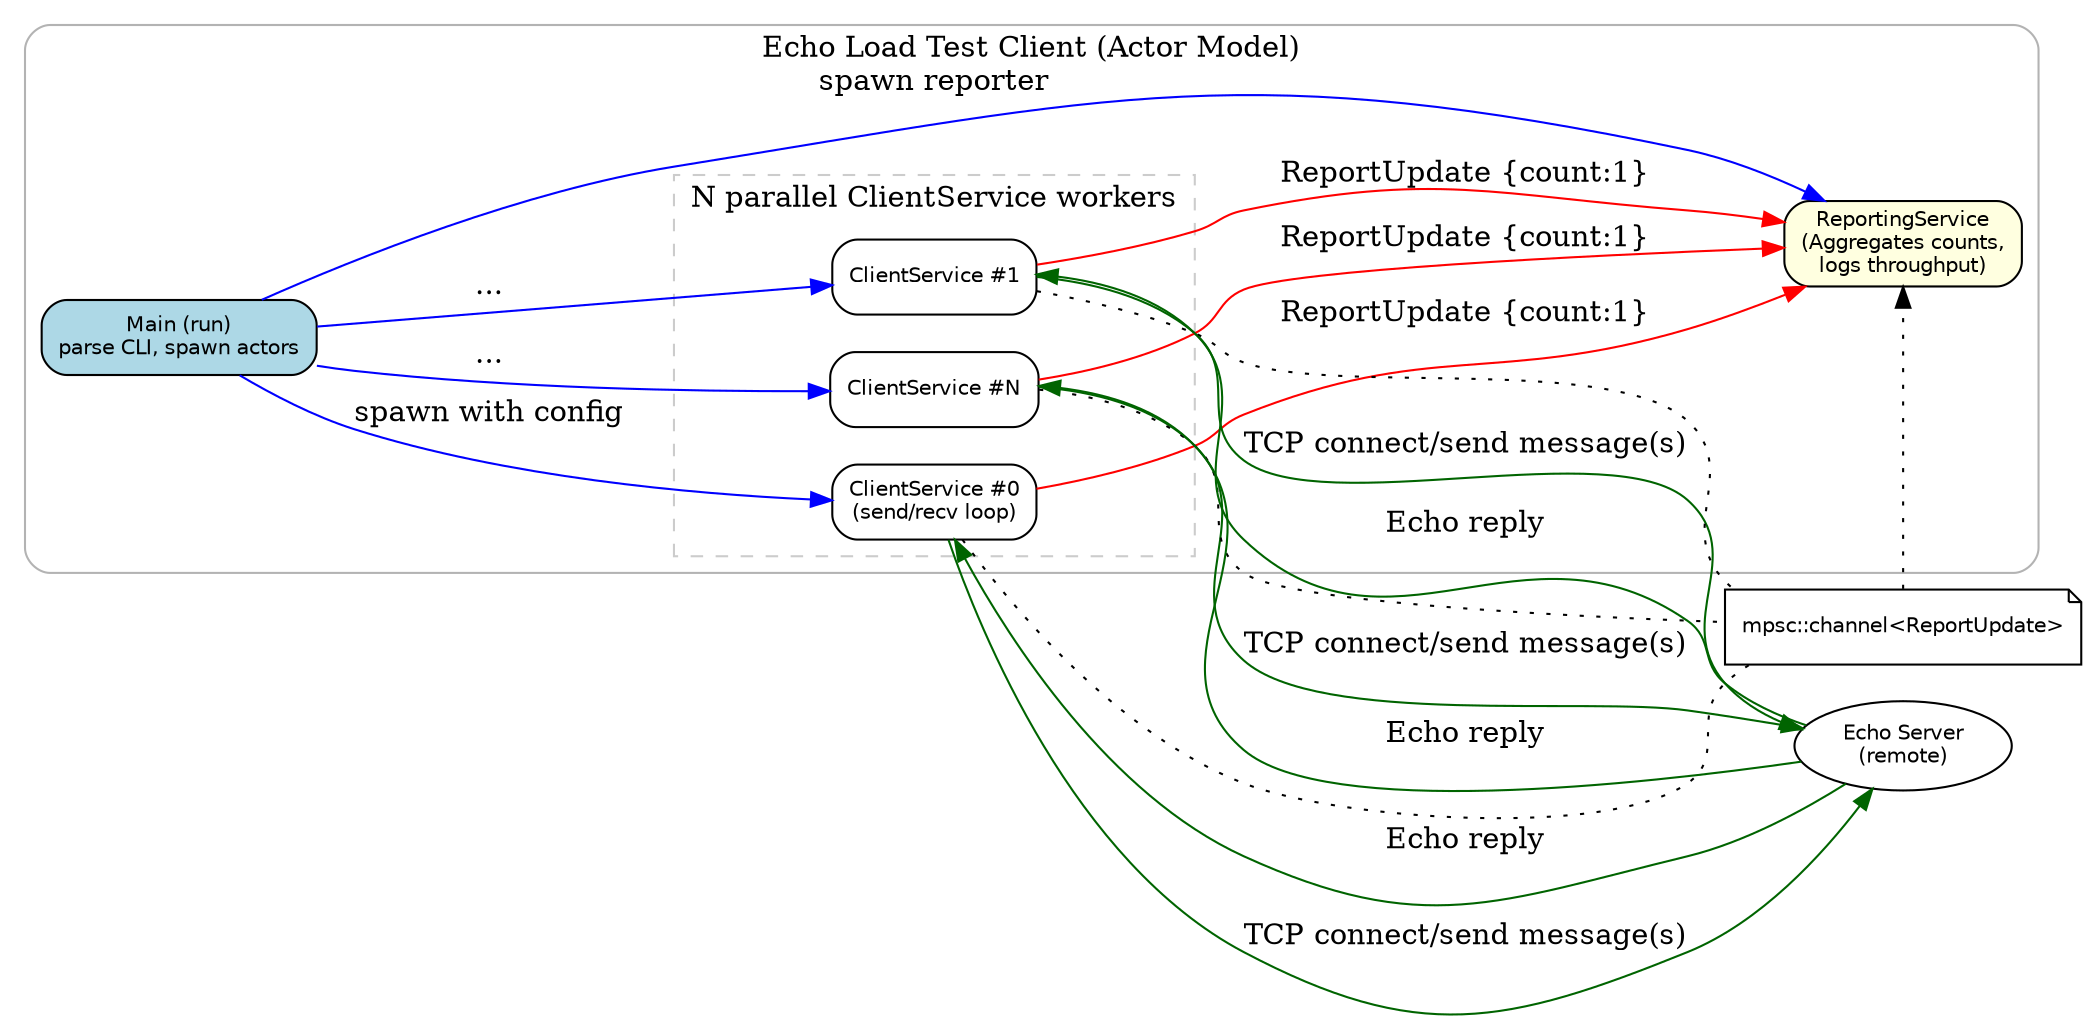 digraph EchoLoadClient {
    rankdir=LR;
    node [shape=box, style="rounded,filled", fontname="Helvetica", fontsize=10];

    subgraph cluster_client {
    label="Echo Load Test Client (Actor Model)";
    style=rounded;
    color=gray70;

    Main [label="Main (run)\nparse CLI, spawn actors", fillcolor=lightblue];
    ReportingService [label="ReportingService\n(Aggregates counts,\nlogs throughput)", fillcolor=lightyellow];

    subgraph cluster_clients {
    label="N parallel ClientService workers";
    style=dashed;
    color=gray80;
    Client0 [label="ClientService #0\n(send/recv loop)", fillcolor=white];
    Client1 [label="ClientService #1", fillcolor=white];
    ClientN [label="ClientService #N", fillcolor=white];
    }
    }

    Server [label="Echo Server\n(remote)", shape=oval, fillcolor=white];

    // Data flow
    Main -> Client0 [label="spawn with config", color=blue];
    Main -> Client1 [label="...", color=blue];
    Main -> ClientN [label="...", color=blue];

    Main -> ReportingService [label="spawn reporter", color=blue];

    Client0 -> Server [label="TCP connect/send message(s)", color=darkgreen];
    Client1 -> Server [label="TCP connect/send message(s)", color=darkgreen];
    ClientN -> Server [label="TCP connect/send message(s)", color=darkgreen];

    Server -> Client0 [label="Echo reply", color=darkgreen];
    Server -> Client1 [label="Echo reply", color=darkgreen];
    Server -> ClientN [label="Echo reply", color=darkgreen];

    Client0 -> ReportingService [label="ReportUpdate {count:1}", color=red];
    Client1 -> ReportingService [label="ReportUpdate {count:1}", color=red];
    ClientN -> ReportingService [label="ReportUpdate {count:1}", color=red];

    // Notes
    Updates [label="mpsc::channel<ReportUpdate>", shape=note, fillcolor=white];
    Client0 -> Updates [style=dotted, arrowhead=none];
    Client1 -> Updates [style=dotted, arrowhead=none];
    ClientN -> Updates [style=dotted, arrowhead=none];
    Updates -> ReportingService [style=dotted, arrowhead=normal];
}
